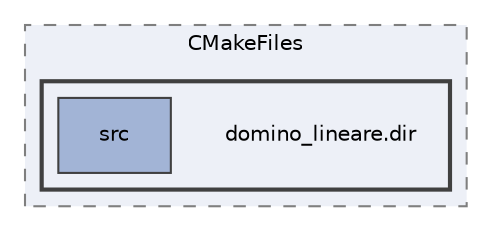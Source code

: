 digraph "/mnt/c/Users/andre/CLionProjects/domino_lineare/cmake-build-debug/CMakeFiles/domino_lineare.dir"
{
 // LATEX_PDF_SIZE
  edge [fontname="Helvetica",fontsize="10",labelfontname="Helvetica",labelfontsize="10"];
  node [fontname="Helvetica",fontsize="10",shape=record];
  compound=true
  subgraph clusterdir_f89abcb304c928c7d889aa5625570de5 {
    graph [ bgcolor="#edf0f7", pencolor="grey50", style="filled,dashed,", label="CMakeFiles", fontname="Helvetica", fontsize="10", URL="dir_f89abcb304c928c7d889aa5625570de5.html"]
  subgraph clusterdir_ac10f258a2b9698af650c5f4839e009e {
    graph [ bgcolor="#edf0f7", pencolor="grey25", style="filled,bold,", label="", fontname="Helvetica", fontsize="10", URL="dir_ac10f258a2b9698af650c5f4839e009e.html"]
    dir_ac10f258a2b9698af650c5f4839e009e [shape=plaintext, label="domino_lineare.dir"];
  dir_6a171c3f8ce12819a44bd0e9a450ab46 [shape=box, label="src", style="filled,", fillcolor="#a2b4d6", color="grey25", URL="dir_6a171c3f8ce12819a44bd0e9a450ab46.html"];
  }
  }
}
